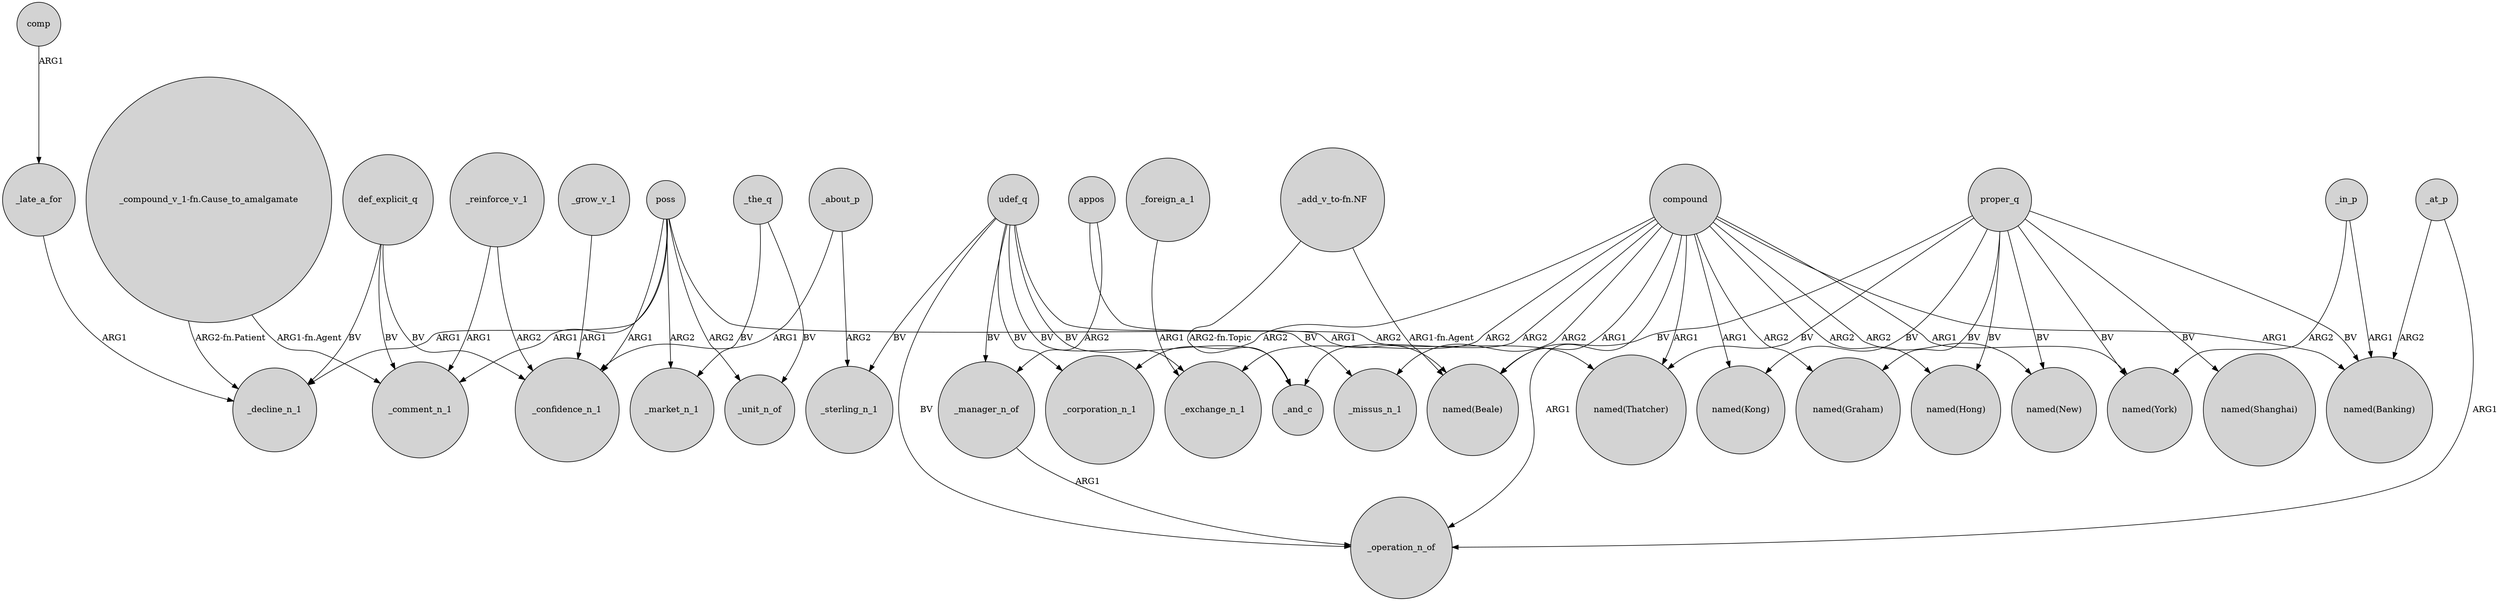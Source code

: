 digraph {
	node [shape=circle style=filled]
	poss -> _comment_n_1 [label=ARG1]
	compound -> _operation_n_of [label=ARG1]
	compound -> "named(Graham)" [label=ARG2]
	compound -> "named(New)" [label=ARG2]
	comp -> _late_a_for [label=ARG1]
	_at_p -> "named(Banking)" [label=ARG2]
	proper_q -> "named(Banking)" [label=BV]
	proper_q -> "named(New)" [label=BV]
	"_compound_v_1-fn.Cause_to_amalgamate" -> _decline_n_1 [label="ARG2-fn.Patient"]
	_foreign_a_1 -> _exchange_n_1 [label=ARG1]
	_grow_v_1 -> _confidence_n_1 [label=ARG1]
	compound -> _corporation_n_1 [label=ARG2]
	compound -> _missus_n_1 [label=ARG2]
	compound -> "named(Hong)" [label=ARG2]
	poss -> _unit_n_of [label=ARG2]
	"_add_v_to-fn.NF" -> "named(Beale)" [label="ARG1-fn.Agent"]
	def_explicit_q -> _confidence_n_1 [label=BV]
	udef_q -> _missus_n_1 [label=BV]
	_in_p -> "named(Banking)" [label=ARG1]
	proper_q -> "named(Beale)" [label=BV]
	compound -> _exchange_n_1 [label=ARG2]
	_about_p -> _sterling_n_1 [label=ARG2]
	proper_q -> "named(Hong)" [label=BV]
	compound -> "named(Thatcher)" [label=ARG1]
	udef_q -> _corporation_n_1 [label=BV]
	compound -> _and_c [label=ARG2]
	poss -> _confidence_n_1 [label=ARG1]
	compound -> "named(York)" [label=ARG1]
	poss -> _market_n_1 [label=ARG2]
	_manager_n_of -> _operation_n_of [label=ARG1]
	udef_q -> _sterling_n_1 [label=BV]
	proper_q -> "named(Graham)" [label=BV]
	compound -> "named(Banking)" [label=ARG1]
	proper_q -> "named(Kong)" [label=BV]
	proper_q -> "named(Shanghai)" [label=BV]
	_about_p -> _confidence_n_1 [label=ARG1]
	_at_p -> _operation_n_of [label=ARG1]
	"_compound_v_1-fn.Cause_to_amalgamate" -> _comment_n_1 [label="ARG1-fn.Agent"]
	def_explicit_q -> _decline_n_1 [label=BV]
	_reinforce_v_1 -> _comment_n_1 [label=ARG1]
	poss -> _decline_n_1 [label=ARG1]
	def_explicit_q -> _comment_n_1 [label=BV]
	udef_q -> _manager_n_of [label=BV]
	_in_p -> "named(York)" [label=ARG2]
	compound -> "named(Beale)" [label=ARG1]
	_late_a_for -> _decline_n_1 [label=ARG1]
	"_add_v_to-fn.NF" -> _and_c [label="ARG2-fn.Topic"]
	appos -> "named(Beale)" [label=ARG1]
	udef_q -> _exchange_n_1 [label=BV]
	proper_q -> "named(York)" [label=BV]
	udef_q -> _and_c [label=BV]
	poss -> "named(Thatcher)" [label=ARG2]
	_the_q -> _market_n_1 [label=BV]
	_the_q -> _unit_n_of [label=BV]
	appos -> _manager_n_of [label=ARG2]
	udef_q -> _operation_n_of [label=BV]
	proper_q -> "named(Thatcher)" [label=BV]
	compound -> "named(Kong)" [label=ARG1]
	_reinforce_v_1 -> _confidence_n_1 [label=ARG2]
}
